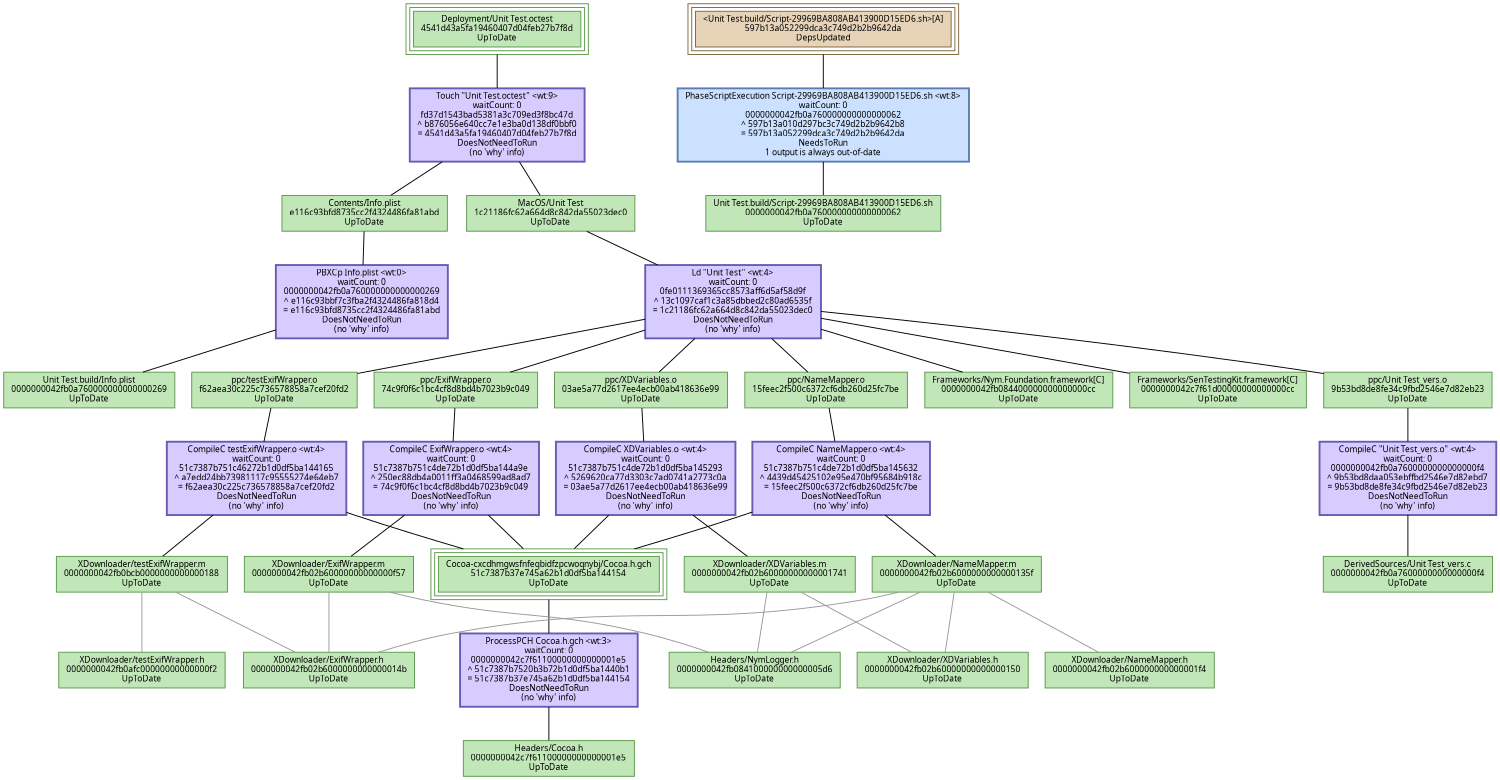 digraph "Unit Test" {
   size = "10.000000,8.500000";
   concentrate = false;

   node [ shape = box, style = filled, color = "0.3 0.5 0.6", fillcolor = "0.3 0.2 0.9", fontname = "Monaco", fontsize = "9" ];
   n00001 [ label = "Deployment/Unit Test.octest\n4541d43a5fa19460407d04feb27b7f8d\nUpToDate", peripheries = 3 ];
   n00002 [ label = "Contents/Info.plist\ne116c93bfd8735cc2f4324486fa81abd\nUpToDate" ];
   n00003 [ label = "Unit Test.build/Info.plist\n0000000042fb0a760000000000000269\nUpToDate" ];
   n00004 [ label = "ppc/NameMapper.o\n15feec2f500c6372cf6db260d25fc7be\nUpToDate" ];
   n00005 [ label = "Headers/Cocoa.h\n0000000042c7f61100000000000001e5\nUpToDate" ];
   n00006 [ label = "Cocoa-cxcdhmgwsfnfeqbidfzpcwoqnybj/Cocoa.h.gch\n51c7387b37e745a62b1d0df5ba144154\nUpToDate", peripheries = 3 ];
   n00007 [ label = "XDownloader/NameMapper.m\n0000000042fb02b6000000000000135f\nUpToDate" ];
   n00008 [ label = "ppc/testExifWrapper.o\nf62aea30c225c736578858a7cef20fd2\nUpToDate" ];
   n00009 [ label = "XDownloader/testExifWrapper.m\n0000000042fb0bcb0000000000000188\nUpToDate" ];
   n00010 [ label = "ppc/XDVariables.o\n03ae5a77d2617ee4ecb00ab418636e99\nUpToDate" ];
   n00011 [ label = "XDownloader/XDVariables.m\n0000000042fb02b60000000000001741\nUpToDate" ];
   n00012 [ label = "ppc/ExifWrapper.o\n74c9f0f6c1bc4cf8d8bd4b7023b9c049\nUpToDate" ];
   n00013 [ label = "XDownloader/ExifWrapper.m\n0000000042fb02b60000000000000f57\nUpToDate" ];
   n00014 [ label = "ppc/Unit Test_vers.o\n9b53bd8de8fe34c9fbd2546e7d82eb23\nUpToDate" ];
   n00015 [ label = "DerivedSources/Unit Test_vers.c\n0000000042fb0a7600000000000000f4\nUpToDate" ];
   n00016 [ label = "MacOS/Unit Test\n1c21186fc62a664d8c842da55023dec0\nUpToDate" ];
   n00017 [ label = "Frameworks/Nym.Foundation.framework[C]\n0000000042fb084400000000000000cc\nUpToDate" ];
   n00018 [ label = "Frameworks/SenTestingKit.framework[C]\n0000000042c7f61d00000000000000cc\nUpToDate" ];
   n00019 [ label = "<Unit Test.build/Script-29969BA808AB413900D15ED6.sh>[A]\n597b13a052299dca3c749d2b2b9642da\nDepsUpdated", color = "0.1 0.5 0.5", fillcolor = "0.1 0.2 0.9", peripheries = 3 ];
   n00020 [ label = "Unit Test.build/Script-29969BA808AB413900D15ED6.sh\n0000000042fb0a760000000000000062\nUpToDate" ];
   n00021 [ label = "XDownloader/ExifWrapper.h\n0000000042fb02b6000000000000014b\nUpToDate" ];
   n00022 [ label = "Headers/NymLogger.h\n0000000042fb084100000000000005d6\nUpToDate" ];
   n00023 [ label = "XDownloader/NameMapper.h\n0000000042fb02b600000000000001f4\nUpToDate" ];
   n00024 [ label = "XDownloader/XDVariables.h\n0000000042fb02b60000000000000150\nUpToDate" ];
   n00025 [ label = "XDownloader/testExifWrapper.h\n0000000042fb0afc00000000000000f2\nUpToDate" ];

   node [ shape = box, style = "filled,bold", color = "0.7 0.5 0.7", fillcolor = "0.7 0.2 1.0", fontname = "Monaco", fontsize = "9" ];
   c00001 [ label = "PBXCp Info.plist <wt:0>\nwaitCount: 0\n0000000042fb0a760000000000000269\n^ e116c93bbf7c3fba2f4324486fa818d4\n= e116c93bfd8735cc2f4324486fa81abd\nDoesNotNeedToRun\n(no 'why' info)" ];
   c00002 [ label = "CompileC NameMapper.o <wt:4>\nwaitCount: 0\n51c7387b751c4de72b1d0df5ba145632\n^ 4439d45425102e95e470bf95684b918c\n= 15feec2f500c6372cf6db260d25fc7be\nDoesNotNeedToRun\n(no 'why' info)" ];
   c00003 [ label = "ProcessPCH Cocoa.h.gch <wt:3>\nwaitCount: 0\n0000000042c7f61100000000000001e5\n^ 51c7387b7520b3b72b1d0df5ba1440b1\n= 51c7387b37e745a62b1d0df5ba144154\nDoesNotNeedToRun\n(no 'why' info)" ];
   c00004 [ label = "CompileC testExifWrapper.o <wt:4>\nwaitCount: 0\n51c7387b751c46272b1d0df5ba144165\n^ a7edd24bb73981117c95555274e64eb7\n= f62aea30c225c736578858a7cef20fd2\nDoesNotNeedToRun\n(no 'why' info)" ];
   c00005 [ label = "CompileC XDVariables.o <wt:4>\nwaitCount: 0\n51c7387b751c4de72b1d0df5ba145293\n^ 5269620ca77d3303c7ad0741a2773c0a\n= 03ae5a77d2617ee4ecb00ab418636e99\nDoesNotNeedToRun\n(no 'why' info)" ];
   c00006 [ label = "CompileC ExifWrapper.o <wt:4>\nwaitCount: 0\n51c7387b751c4de72b1d0df5ba144a9e\n^ 250ec88db4a0011ff3a0468599ad8ad7\n= 74c9f0f6c1bc4cf8d8bd4b7023b9c049\nDoesNotNeedToRun\n(no 'why' info)" ];
   c00007 [ label = "CompileC \"Unit Test_vers.o\" <wt:4>\nwaitCount: 0\n0000000042fb0a7600000000000000f4\n^ 9b53bd8daa053ebffbd2546e7d82ebd7\n= 9b53bd8de8fe34c9fbd2546e7d82eb23\nDoesNotNeedToRun\n(no 'why' info)" ];
   c00008 [ label = "Ld \"Unit Test\" <wt:4>\nwaitCount: 0\n0fe0111369365cc8573aff6d5af58d9f\n^ 13c1097caf1c3a85dbbed2c80ad6535f\n= 1c21186fc62a664d8c842da55023dec0\nDoesNotNeedToRun\n(no 'why' info)" ];
   c00009 [ label = "PhaseScriptExecution Script-29969BA808AB413900D15ED6.sh <wt:8>\nwaitCount: 0\n0000000042fb0a760000000000000062\n^ 597b13a010d297bc3c749d2b2b9642b8\n= 597b13a052299dca3c749d2b2b9642da\nNeedsToRun\n1 output is always out-of-date", color = "0.6 0.5 0.7", fillcolor = "0.6 0.2 1.0" ];
   c00010 [ label = "Touch \"Unit Test.octest\" <wt:9>\nwaitCount: 0\nfd37d1543bad5381a3c709ed3f8bc47d\n^ b876056e640cc7e1e3ba0d138df0bbf0\n= 4541d43a5fa19460407d04feb27b7f8d\nDoesNotNeedToRun\n(no 'why' info)" ];

   edge [ style = solid, color = black, arrowhead = none, arrowtail = normal ];
   n00001 -> { c00010 };
   n00002 -> { c00001 };
   n00004 -> { c00002 };
   n00006 -> { c00003 };
   n00008 -> { c00004 };
   n00010 -> { c00005 };
   n00012 -> { c00006 };
   n00014 -> { c00007 };
   n00016 -> { c00008 };
   n00019 -> { c00009 };
   c00001 -> { n00003 };
   c00002 -> { n00006 n00007 };
   c00003 -> { n00005 };
   c00004 -> { n00006 n00009 };
   c00005 -> { n00006 n00011 };
   c00006 -> { n00006 n00013 };
   c00007 -> { n00015 };
   c00008 -> { n00004 n00008 n00010 n00012 n00014 n00017 n00018 };
   c00009 -> { n00020 };
   c00010 -> { n00002 n00016 };

   edge [ style = solid, color = gray60, arrowhead = none, arrowtail = normal ];
   n00007 -> { n00023 n00021 n00024 n00022 };
   n00009 -> { n00025 n00021 };
   n00011 -> { n00024 n00022 };
   n00013 -> { n00021 n00022 };
}
